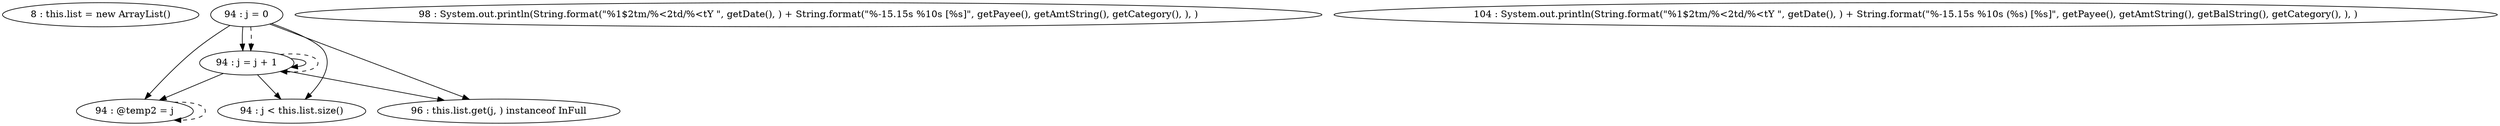 digraph G {
"8 : this.list = new ArrayList()"
"94 : j = 0"
"94 : j = 0" -> "94 : @temp2 = j"
"94 : j = 0" -> "94 : j < this.list.size()"
"94 : j = 0" -> "96 : this.list.get(j, ) instanceof InFull"
"94 : j = 0" -> "94 : j = j + 1"
"94 : j = 0" -> "94 : j = j + 1" [style=dashed]
"94 : j < this.list.size()"
"96 : this.list.get(j, ) instanceof InFull"
"98 : System.out.println(String.format(\"%1$2tm/%<2td/%<tY \", getDate(), ) + String.format(\"%-15.15s %10s [%s]\", getPayee(), getAmtString(), getCategory(), ), )"
"104 : System.out.println(String.format(\"%1$2tm/%<2td/%<tY \", getDate(), ) + String.format(\"%-15.15s %10s (%s) [%s]\", getPayee(), getAmtString(), getBalString(), getCategory(), ), )"
"94 : @temp2 = j"
"94 : @temp2 = j" -> "94 : @temp2 = j" [style=dashed]
"94 : j = j + 1"
"94 : j = j + 1" -> "94 : @temp2 = j"
"94 : j = j + 1" -> "94 : j < this.list.size()"
"94 : j = j + 1" -> "96 : this.list.get(j, ) instanceof InFull"
"94 : j = j + 1" -> "94 : j = j + 1"
"94 : j = j + 1" -> "94 : j = j + 1" [style=dashed]
}